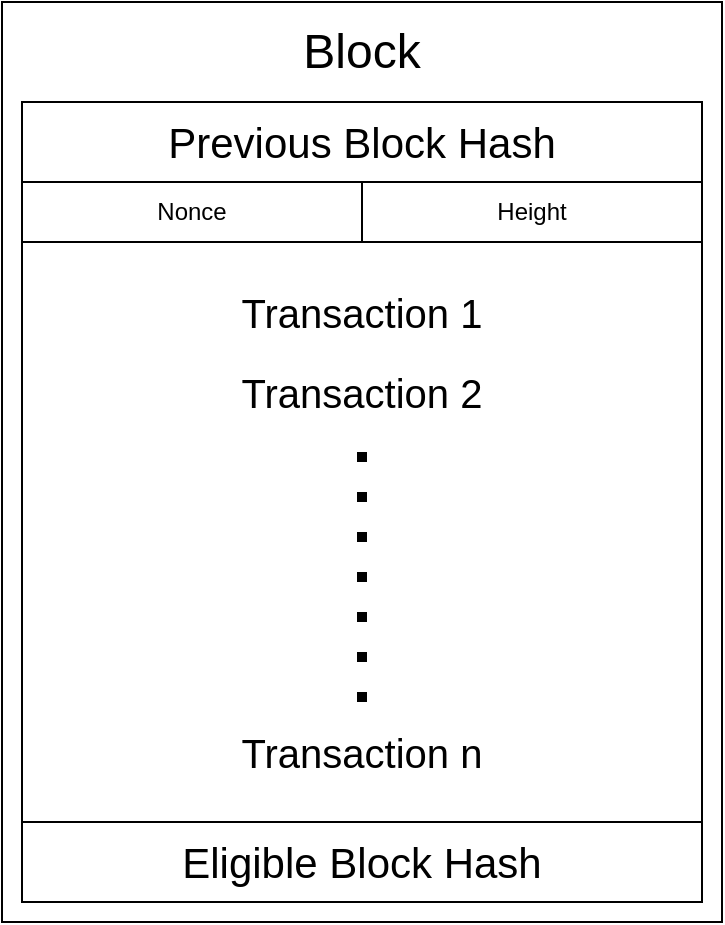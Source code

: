 <mxfile>
    <diagram id="fviBirB7tDY4xXm6blDv" name="Page-1">
        <mxGraphModel dx="1082" dy="417" grid="1" gridSize="10" guides="1" tooltips="1" connect="1" arrows="1" fold="1" page="1" pageScale="1" pageWidth="850" pageHeight="1100" math="0" shadow="0">
            <root>
                <mxCell id="0"/>
                <mxCell id="1" parent="0"/>
                <mxCell id="15" value="" style="rounded=0;whiteSpace=wrap;html=1;" parent="1" vertex="1">
                    <mxGeometry x="260" y="50" width="360" height="460" as="geometry"/>
                </mxCell>
                <mxCell id="JLN3XP2RZJJQToGExsw7-2" value="" style="rounded=0;whiteSpace=wrap;html=1;" parent="1" vertex="1">
                    <mxGeometry x="270" y="120" width="340" height="340" as="geometry"/>
                </mxCell>
                <mxCell id="cJSFr9P1ZABAdPwPhEup-2" value="Previous Block Hash" style="rounded=0;whiteSpace=wrap;html=1;fontSize=21;" parent="1" vertex="1">
                    <mxGeometry x="270" y="100" width="340" height="40" as="geometry"/>
                </mxCell>
                <mxCell id="cJSFr9P1ZABAdPwPhEup-4" value="Eligible Block Hash" style="rounded=0;whiteSpace=wrap;html=1;fontSize=21;" parent="1" vertex="1">
                    <mxGeometry x="270" y="460" width="340" height="40" as="geometry"/>
                </mxCell>
                <mxCell id="cJSFr9P1ZABAdPwPhEup-5" value="Transaction 1" style="text;html=1;strokeColor=none;fillColor=none;align=center;verticalAlign=middle;whiteSpace=wrap;rounded=0;fontSize=20;" parent="1" vertex="1">
                    <mxGeometry x="340" y="180" width="200" height="50" as="geometry"/>
                </mxCell>
                <mxCell id="cJSFr9P1ZABAdPwPhEup-6" value="Transaction 2" style="text;html=1;strokeColor=none;fillColor=none;align=center;verticalAlign=middle;whiteSpace=wrap;rounded=0;fontSize=20;" parent="1" vertex="1">
                    <mxGeometry x="340" y="220" width="200" height="50" as="geometry"/>
                </mxCell>
                <mxCell id="cJSFr9P1ZABAdPwPhEup-7" value="Transaction n" style="text;html=1;strokeColor=none;fillColor=none;align=center;verticalAlign=middle;whiteSpace=wrap;rounded=0;fontSize=20;" parent="1" vertex="1">
                    <mxGeometry x="340" y="400" width="200" height="50" as="geometry"/>
                </mxCell>
                <mxCell id="cJSFr9P1ZABAdPwPhEup-9" value="" style="endArrow=none;dashed=1;html=1;dashPattern=1 3;strokeWidth=5;rounded=0;fontSize=20;entryX=0.5;entryY=1;entryDx=0;entryDy=0;exitX=0.5;exitY=0;exitDx=0;exitDy=0;jumpSize=17;jumpStyle=none;endSize=6;" parent="1" source="cJSFr9P1ZABAdPwPhEup-7" target="cJSFr9P1ZABAdPwPhEup-6" edge="1">
                    <mxGeometry width="50" height="50" relative="1" as="geometry">
                        <mxPoint x="400" y="420" as="sourcePoint"/>
                        <mxPoint x="450" y="370" as="targetPoint"/>
                    </mxGeometry>
                </mxCell>
                <mxCell id="JLN3XP2RZJJQToGExsw7-1" value="Height" style="rounded=0;whiteSpace=wrap;html=1;" parent="1" vertex="1">
                    <mxGeometry x="440" y="140" width="170" height="30" as="geometry"/>
                </mxCell>
                <mxCell id="11" value="Nonce" style="rounded=0;whiteSpace=wrap;html=1;" parent="1" vertex="1">
                    <mxGeometry x="270" y="140" width="170" height="30" as="geometry"/>
                </mxCell>
                <mxCell id="19" value="Block" style="text;html=1;strokeColor=none;fillColor=none;align=center;verticalAlign=middle;whiteSpace=wrap;rounded=0;fontSize=24;" parent="1" vertex="1">
                    <mxGeometry x="405" y="60" width="70" height="30" as="geometry"/>
                </mxCell>
            </root>
        </mxGraphModel>
    </diagram>
</mxfile>